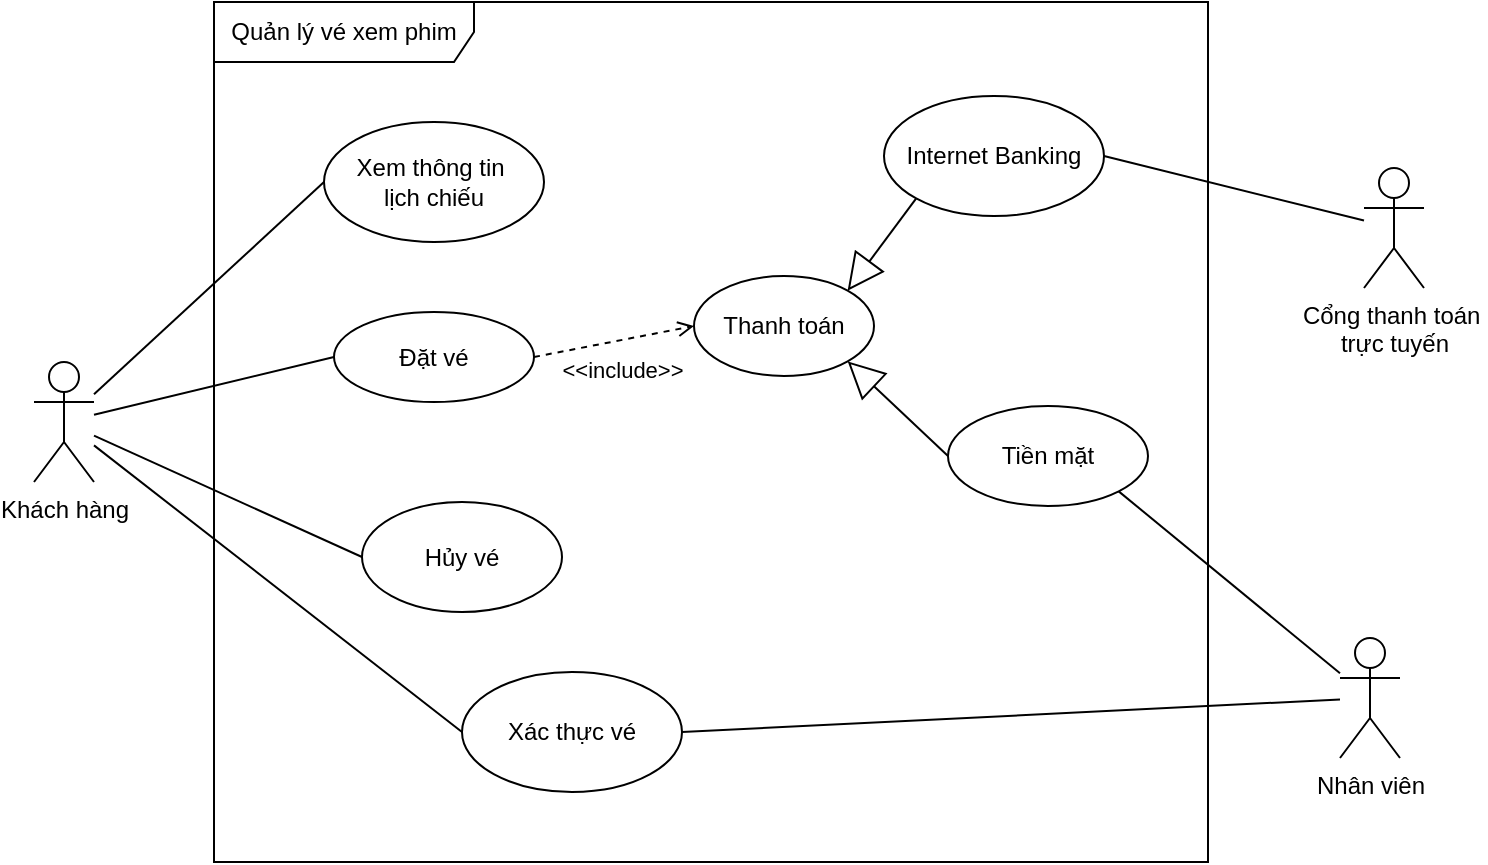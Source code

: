 <mxfile version="26.0.16">
  <diagram name="Page-1" id="uOfdqM5UvP-vIOQUgqqz">
    <mxGraphModel dx="1050" dy="621" grid="0" gridSize="10" guides="1" tooltips="1" connect="1" arrows="1" fold="1" page="1" pageScale="1" pageWidth="1100" pageHeight="850" math="0" shadow="0">
      <root>
        <mxCell id="0" />
        <mxCell id="1" parent="0" />
        <mxCell id="fpQHVcSZVAaNcHpUNAvV-9" value="Quản lý vé xem phim" style="shape=umlFrame;whiteSpace=wrap;html=1;pointerEvents=0;recursiveResize=0;container=1;collapsible=0;width=130;height=30;" parent="1" vertex="1">
          <mxGeometry x="220" y="120" width="497" height="430" as="geometry" />
        </mxCell>
        <mxCell id="fpQHVcSZVAaNcHpUNAvV-10" value="Xem thông tin&amp;nbsp;&lt;div&gt;l&lt;span style=&quot;background-color: transparent; color: light-dark(rgb(0, 0, 0), rgb(255, 255, 255));&quot;&gt;ịch chiếu&lt;/span&gt;&lt;/div&gt;" style="ellipse;whiteSpace=wrap;html=1;" parent="fpQHVcSZVAaNcHpUNAvV-9" vertex="1">
          <mxGeometry x="55" y="60" width="110" height="60" as="geometry" />
        </mxCell>
        <mxCell id="fpQHVcSZVAaNcHpUNAvV-11" value="Đặt vé" style="ellipse;whiteSpace=wrap;html=1;" parent="fpQHVcSZVAaNcHpUNAvV-9" vertex="1">
          <mxGeometry x="60" y="155" width="100" height="45" as="geometry" />
        </mxCell>
        <mxCell id="fpQHVcSZVAaNcHpUNAvV-12" value="Hủy vé" style="ellipse;whiteSpace=wrap;html=1;" parent="fpQHVcSZVAaNcHpUNAvV-9" vertex="1">
          <mxGeometry x="74" y="250" width="100" height="55" as="geometry" />
        </mxCell>
        <mxCell id="fpQHVcSZVAaNcHpUNAvV-15" value="Thanh toán" style="ellipse;whiteSpace=wrap;html=1;" parent="fpQHVcSZVAaNcHpUNAvV-9" vertex="1">
          <mxGeometry x="240" y="137" width="90" height="50" as="geometry" />
        </mxCell>
        <mxCell id="fpQHVcSZVAaNcHpUNAvV-16" value="Tiền mặt" style="ellipse;whiteSpace=wrap;html=1;" parent="fpQHVcSZVAaNcHpUNAvV-9" vertex="1">
          <mxGeometry x="367" y="202" width="100" height="50" as="geometry" />
        </mxCell>
        <mxCell id="fpQHVcSZVAaNcHpUNAvV-17" value="Internet Banking" style="ellipse;whiteSpace=wrap;html=1;" parent="fpQHVcSZVAaNcHpUNAvV-9" vertex="1">
          <mxGeometry x="335" y="47" width="110" height="60" as="geometry" />
        </mxCell>
        <mxCell id="fpQHVcSZVAaNcHpUNAvV-18" value="Xác thực vé" style="ellipse;whiteSpace=wrap;html=1;" parent="fpQHVcSZVAaNcHpUNAvV-9" vertex="1">
          <mxGeometry x="124" y="335" width="110" height="60" as="geometry" />
        </mxCell>
        <mxCell id="fpQHVcSZVAaNcHpUNAvV-23" style="edgeStyle=orthogonalEdgeStyle;rounded=0;orthogonalLoop=1;jettySize=auto;html=1;exitX=0.5;exitY=1;exitDx=0;exitDy=0;" parent="fpQHVcSZVAaNcHpUNAvV-9" source="fpQHVcSZVAaNcHpUNAvV-11" target="fpQHVcSZVAaNcHpUNAvV-11" edge="1">
          <mxGeometry relative="1" as="geometry" />
        </mxCell>
        <mxCell id="fpQHVcSZVAaNcHpUNAvV-33" value="" style="endArrow=block;endSize=16;endFill=0;html=1;rounded=0;exitX=0;exitY=0.5;exitDx=0;exitDy=0;entryX=1;entryY=1;entryDx=0;entryDy=0;" parent="fpQHVcSZVAaNcHpUNAvV-9" target="fpQHVcSZVAaNcHpUNAvV-15" edge="1" source="fpQHVcSZVAaNcHpUNAvV-16">
          <mxGeometry width="160" relative="1" as="geometry">
            <mxPoint x="475" y="195" as="sourcePoint" />
            <mxPoint x="540" y="116" as="targetPoint" />
          </mxGeometry>
        </mxCell>
        <mxCell id="fpQHVcSZVAaNcHpUNAvV-34" value="" style="endArrow=block;endSize=16;endFill=0;html=1;rounded=0;entryX=1;entryY=0;entryDx=0;entryDy=0;exitX=0;exitY=1;exitDx=0;exitDy=0;" parent="fpQHVcSZVAaNcHpUNAvV-9" target="fpQHVcSZVAaNcHpUNAvV-15" edge="1" source="fpQHVcSZVAaNcHpUNAvV-17">
          <mxGeometry width="160" relative="1" as="geometry">
            <mxPoint x="481.109" y="101.213" as="sourcePoint" />
            <mxPoint x="543" y="142" as="targetPoint" />
          </mxGeometry>
        </mxCell>
        <mxCell id="fpQHVcSZVAaNcHpUNAvV-36" value="&amp;lt;&amp;lt;include&amp;gt;&amp;gt;" style="html=1;verticalAlign=bottom;labelBackgroundColor=none;endArrow=open;endFill=0;dashed=1;rounded=0;exitX=1;exitY=0.5;exitDx=0;exitDy=0;entryX=0;entryY=0.5;entryDx=0;entryDy=0;" parent="fpQHVcSZVAaNcHpUNAvV-9" source="fpQHVcSZVAaNcHpUNAvV-11" target="fpQHVcSZVAaNcHpUNAvV-15" edge="1">
          <mxGeometry x="-0.012" y="-24" width="160" relative="1" as="geometry">
            <mxPoint x="300" y="220" as="sourcePoint" />
            <mxPoint x="410" y="260" as="targetPoint" />
            <mxPoint as="offset" />
          </mxGeometry>
        </mxCell>
        <mxCell id="fpQHVcSZVAaNcHpUNAvV-20" value="Khách hàng" style="shape=umlActor;verticalLabelPosition=bottom;verticalAlign=top;html=1;" parent="1" vertex="1">
          <mxGeometry x="130" y="300" width="30" height="60" as="geometry" />
        </mxCell>
        <mxCell id="fpQHVcSZVAaNcHpUNAvV-21" value="Nhân viên" style="shape=umlActor;verticalLabelPosition=bottom;verticalAlign=top;html=1;" parent="1" vertex="1">
          <mxGeometry x="783" y="438" width="30" height="60" as="geometry" />
        </mxCell>
        <mxCell id="fpQHVcSZVAaNcHpUNAvV-22" value="Cổng thanh toán&amp;nbsp;&lt;div&gt;trực tuyến&lt;/div&gt;" style="shape=umlActor;verticalLabelPosition=bottom;verticalAlign=top;html=1;" parent="1" vertex="1">
          <mxGeometry x="795" y="203" width="30" height="60" as="geometry" />
        </mxCell>
        <mxCell id="fpQHVcSZVAaNcHpUNAvV-24" value="" style="endArrow=none;html=1;rounded=0;entryX=0;entryY=0.5;entryDx=0;entryDy=0;" parent="1" source="fpQHVcSZVAaNcHpUNAvV-20" target="fpQHVcSZVAaNcHpUNAvV-10" edge="1">
          <mxGeometry width="50" height="50" relative="1" as="geometry">
            <mxPoint x="530" y="420" as="sourcePoint" />
            <mxPoint x="580" y="370" as="targetPoint" />
          </mxGeometry>
        </mxCell>
        <mxCell id="fpQHVcSZVAaNcHpUNAvV-25" value="" style="endArrow=none;html=1;rounded=0;entryX=0;entryY=0.5;entryDx=0;entryDy=0;" parent="1" source="fpQHVcSZVAaNcHpUNAvV-20" target="fpQHVcSZVAaNcHpUNAvV-11" edge="1">
          <mxGeometry width="50" height="50" relative="1" as="geometry">
            <mxPoint x="170" y="330" as="sourcePoint" />
            <mxPoint x="280" y="220" as="targetPoint" />
          </mxGeometry>
        </mxCell>
        <mxCell id="fpQHVcSZVAaNcHpUNAvV-26" value="" style="endArrow=none;html=1;rounded=0;entryX=0;entryY=0.5;entryDx=0;entryDy=0;" parent="1" source="fpQHVcSZVAaNcHpUNAvV-20" target="fpQHVcSZVAaNcHpUNAvV-12" edge="1">
          <mxGeometry width="50" height="50" relative="1" as="geometry">
            <mxPoint x="160" y="320" as="sourcePoint" />
            <mxPoint x="290" y="318" as="targetPoint" />
          </mxGeometry>
        </mxCell>
        <mxCell id="fpQHVcSZVAaNcHpUNAvV-27" value="" style="endArrow=none;html=1;rounded=0;entryX=0;entryY=0.5;entryDx=0;entryDy=0;" parent="1" source="fpQHVcSZVAaNcHpUNAvV-20" target="fpQHVcSZVAaNcHpUNAvV-18" edge="1">
          <mxGeometry width="50" height="50" relative="1" as="geometry">
            <mxPoint x="160" y="340" as="sourcePoint" />
            <mxPoint x="290" y="408" as="targetPoint" />
          </mxGeometry>
        </mxCell>
        <mxCell id="fpQHVcSZVAaNcHpUNAvV-30" value="" style="endArrow=none;html=1;rounded=0;entryX=1;entryY=0.5;entryDx=0;entryDy=0;" parent="1" source="fpQHVcSZVAaNcHpUNAvV-21" target="fpQHVcSZVAaNcHpUNAvV-18" edge="1">
          <mxGeometry width="50" height="50" relative="1" as="geometry">
            <mxPoint x="180" y="340" as="sourcePoint" />
            <mxPoint x="300" y="418" as="targetPoint" />
          </mxGeometry>
        </mxCell>
        <mxCell id="fpQHVcSZVAaNcHpUNAvV-37" value="" style="endArrow=none;html=1;rounded=0;entryX=1;entryY=0.5;entryDx=0;entryDy=0;" parent="1" source="fpQHVcSZVAaNcHpUNAvV-22" target="fpQHVcSZVAaNcHpUNAvV-17" edge="1">
          <mxGeometry width="50" height="50" relative="1" as="geometry">
            <mxPoint x="170" y="326" as="sourcePoint" />
            <mxPoint x="280" y="220" as="targetPoint" />
          </mxGeometry>
        </mxCell>
        <mxCell id="fpQHVcSZVAaNcHpUNAvV-38" value="" style="endArrow=none;html=1;rounded=0;entryX=1;entryY=1;entryDx=0;entryDy=0;" parent="1" source="fpQHVcSZVAaNcHpUNAvV-21" target="fpQHVcSZVAaNcHpUNAvV-16" edge="1">
          <mxGeometry width="50" height="50" relative="1" as="geometry">
            <mxPoint x="970" y="491" as="sourcePoint" />
            <mxPoint x="450" y="520" as="targetPoint" />
          </mxGeometry>
        </mxCell>
      </root>
    </mxGraphModel>
  </diagram>
</mxfile>
